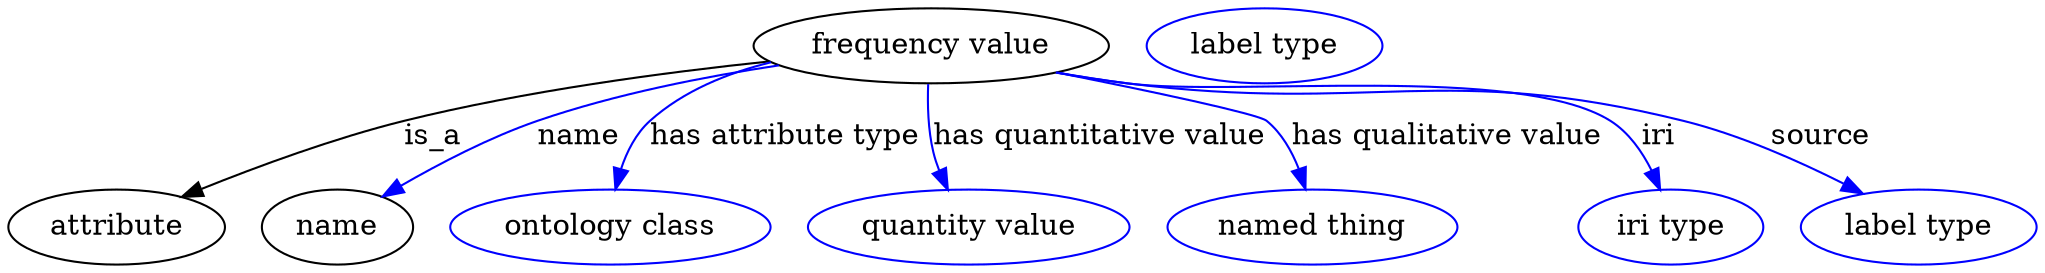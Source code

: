 digraph {
	graph [bb="0,0,794.79,123"];
	node [label="\N"];
	"frequency value"	[height=0.5,
		label="frequency value",
		pos="372.3,105",
		width=1.8776];
	attribute	[height=0.5,
		pos="40.296,18",
		width=1.1193];
	"frequency value" -> attribute	[label=is_a,
		lp="178.3,61.5",
		pos="e,67.483,31.598 311.47,96.96 270.3,91.382 214.94,82.293 167.3,69 136.06,60.286 101.94,46.602 76.93,35.751"];
	name	[height=0.5,
		pos="129.3,18",
		width=0.84854];
	"frequency value" -> name	[color=blue,
		label=name,
		lp="240.8,61.5",
		pos="e,149.59,31.454 317.59,94.32 289.51,88.518 255.04,80.092 225.3,69 201.95,60.293 177.03,47.192 158.44,36.584",
		style=solid];
	"has attribute type"	[color=blue,
		height=0.5,
		label="ontology class",
		pos="239.3,18",
		width=1.7151];
	"frequency value" -> "has attribute type"	[color=blue,
		label="has attribute type",
		lp="321.3,61.5",
		pos="e,247.6,35.899 322.47,92.73 306.04,87.382 288.37,79.737 274.3,69 265.79,62.514 258.55,53.37 252.9,44.672",
		style=solid];
	"has quantitative value"	[color=blue,
		height=0.5,
		label="quantity value",
		pos="380.3,18",
		width=1.6971];
	"frequency value" -> "has quantitative value"	[color=blue,
		label="has quantitative value",
		lp="432.8,61.5",
		pos="e,376.27,35.996 371.89,86.827 371.85,77.157 372.11,64.875 373.3,54 373.58,51.413 373.96,48.732 374.39,46.059",
		style=solid];
	"has qualitative value"	[color=blue,
		height=0.5,
		label="named thing",
		pos="514.3,18",
		width=1.5346];
	"frequency value" -> "has qualitative value"	[color=blue,
		label="has qualitative value",
		lp="559.3,61.5",
		pos="e,510.72,36.053 424.14,93.445 451.62,86.977 481.81,78.194 492.3,69 499.27,62.887 504.12,54.152 507.46,45.69",
		style=solid];
	iri	[color=blue,
		height=0.5,
		label="iri type",
		pos="649.3,18",
		width=1.011];
	"frequency value" -> iri	[color=blue,
		label=iri,
		lp="640.8,61.5",
		pos="e,643.76,35.799 421.02,92.381 430.37,90.397 440.11,88.496 449.3,87 486.79,80.895 587.27,89.434 619.3,69 628.16,63.342 634.78,54.04 \
639.5,44.984",
		style=solid];
	source	[color=blue,
		height=0.5,
		label="label type",
		pos="749.3,18",
		width=1.2638];
	"frequency value" -> source	[color=blue,
		label=source,
		lp="706.3,61.5",
		pos="e,726.58,33.776 420.59,92.345 430.06,90.339 439.96,88.44 449.3,87 538.38,73.256 564.68,93.937 651.3,69 674.8,62.233 699.31,49.727 \
717.94,38.915",
		style=solid];
	attribute_name	[color=blue,
		height=0.5,
		label="label type",
		pos="503.3,105",
		width=1.2638];
}
